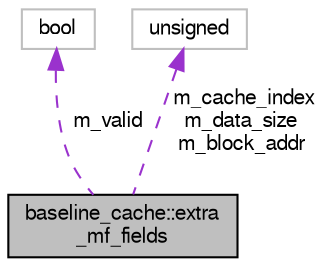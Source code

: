 digraph "baseline_cache::extra_mf_fields"
{
  bgcolor="transparent";
  edge [fontname="FreeSans",fontsize="10",labelfontname="FreeSans",labelfontsize="10"];
  node [fontname="FreeSans",fontsize="10",shape=record];
  Node1 [label="baseline_cache::extra\l_mf_fields",height=0.2,width=0.4,color="black", fillcolor="grey75", style="filled", fontcolor="black"];
  Node2 -> Node1 [dir="back",color="darkorchid3",fontsize="10",style="dashed",label=" m_valid" ,fontname="FreeSans"];
  Node2 [label="bool",height=0.2,width=0.4,color="grey75"];
  Node3 -> Node1 [dir="back",color="darkorchid3",fontsize="10",style="dashed",label=" m_cache_index\nm_data_size\nm_block_addr" ,fontname="FreeSans"];
  Node3 [label="unsigned",height=0.2,width=0.4,color="grey75"];
}
